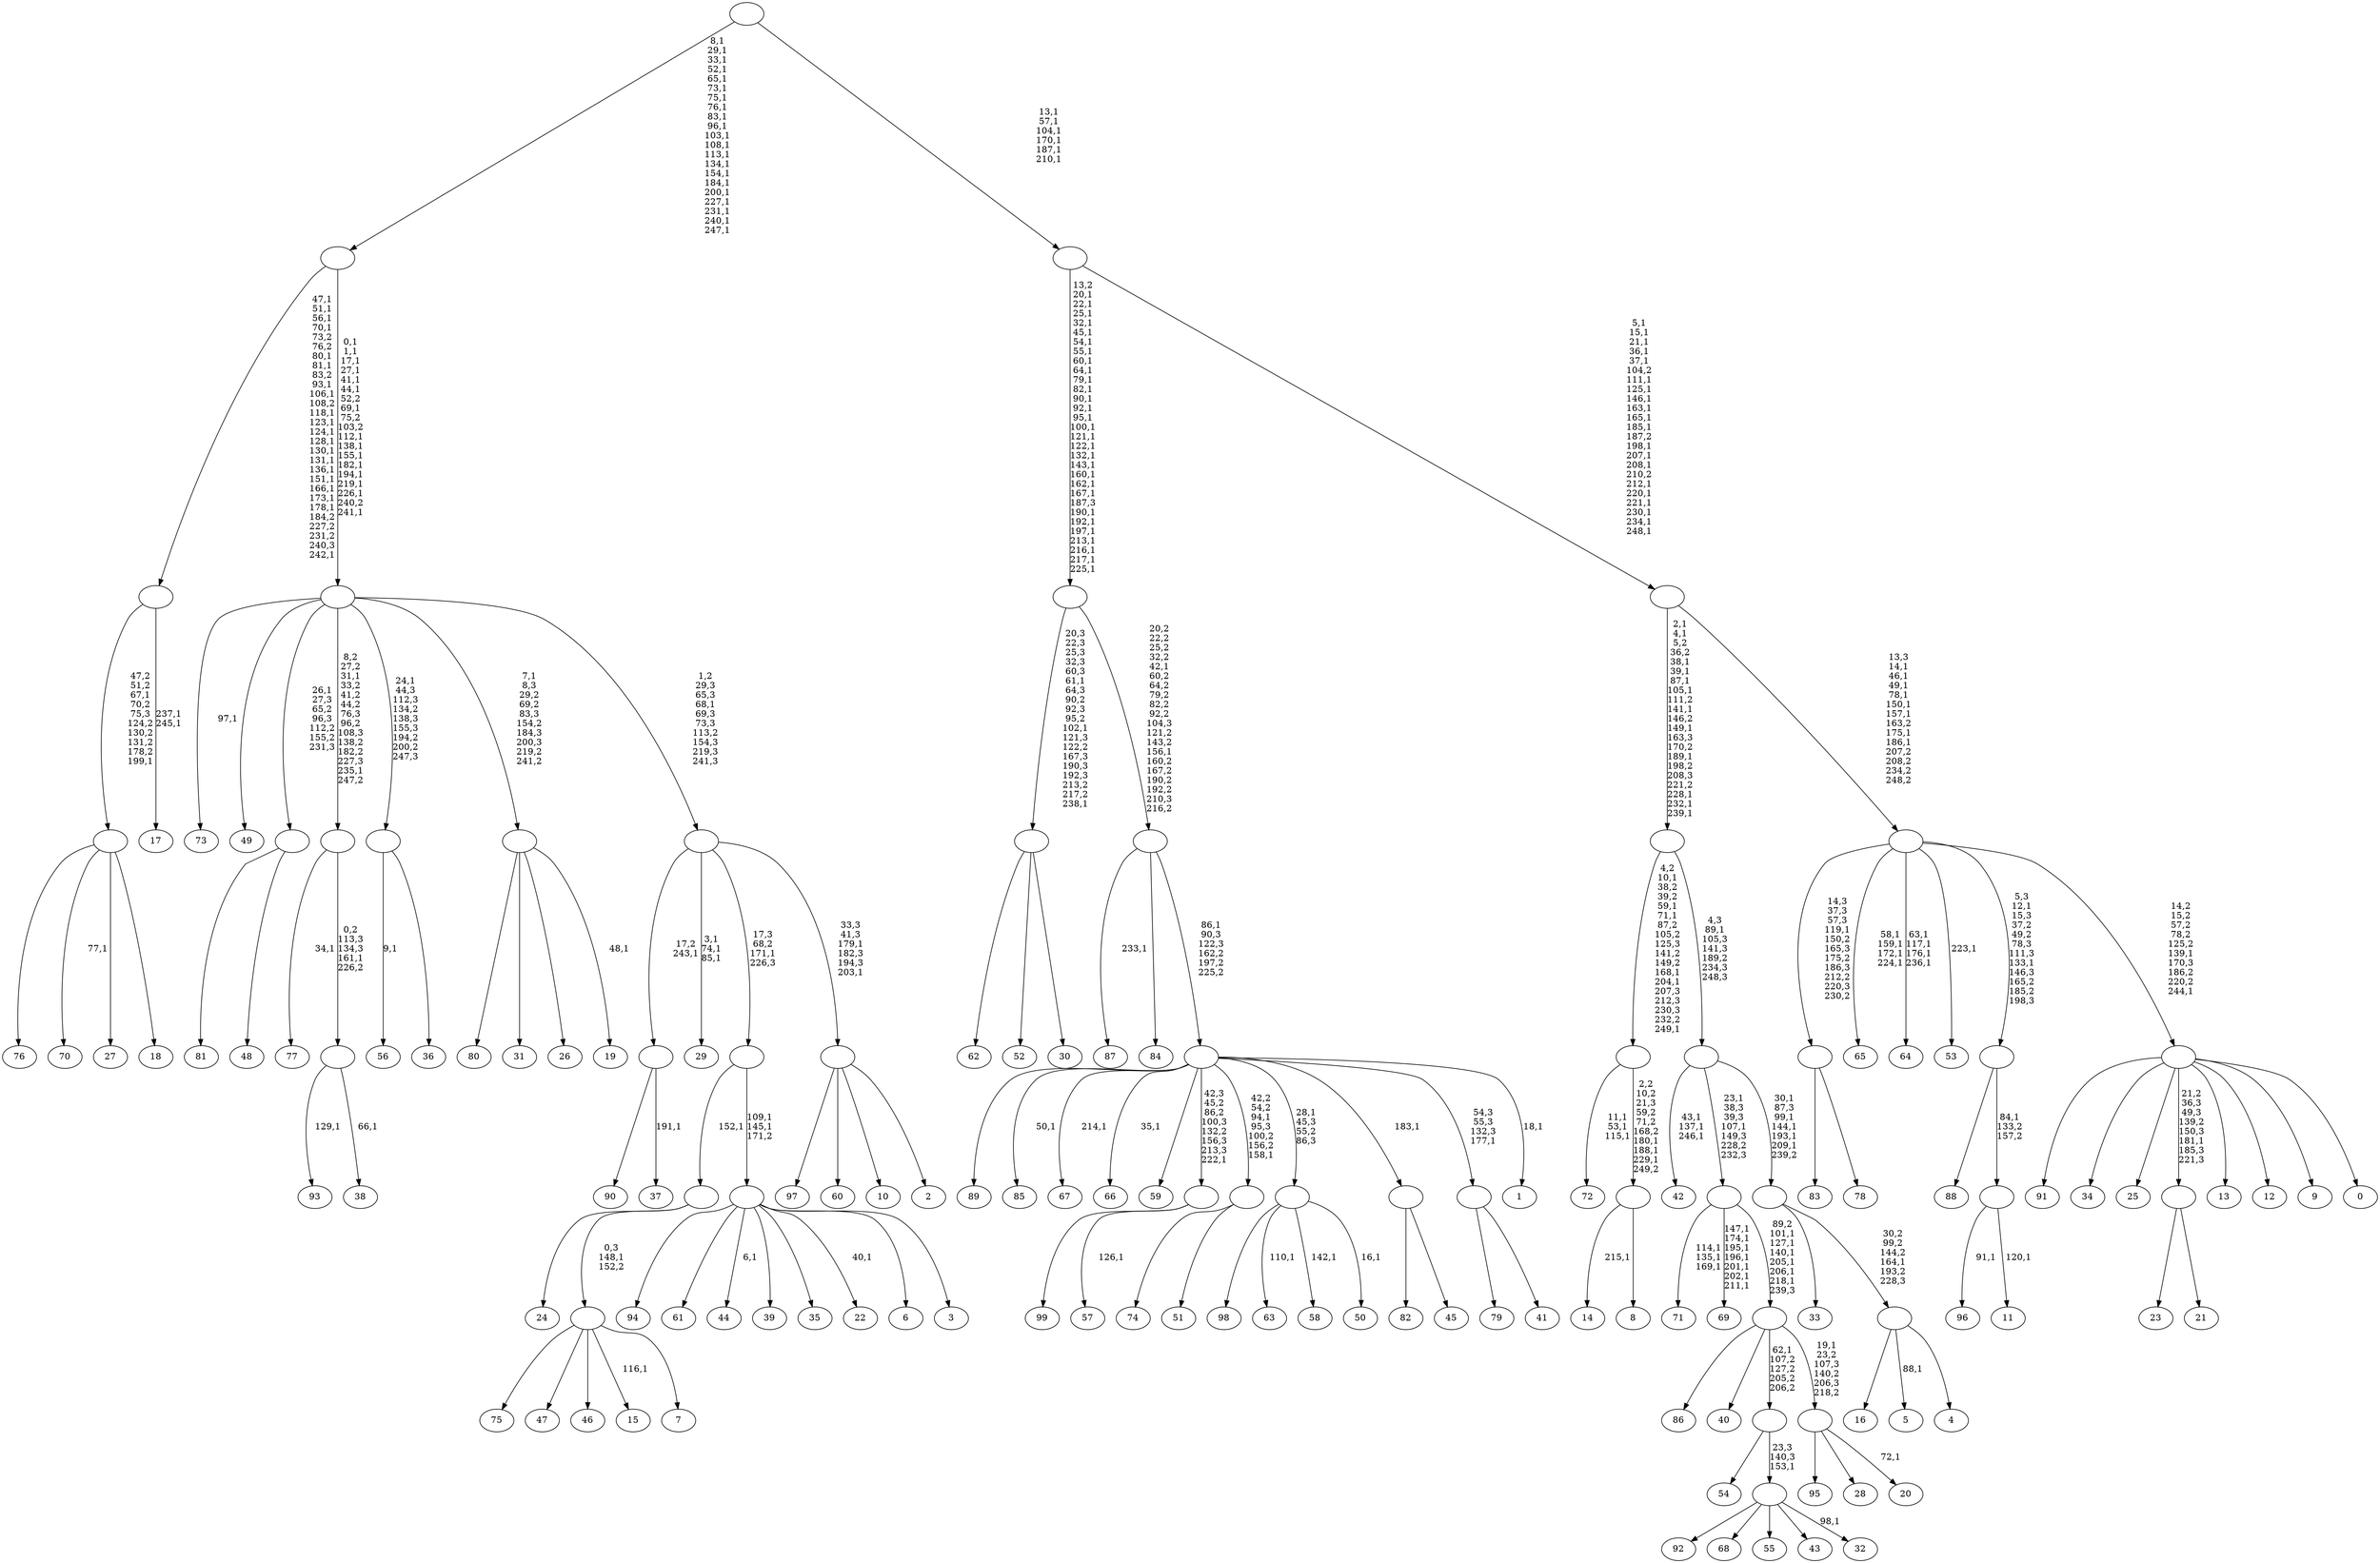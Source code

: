 digraph T {
	350 [label="99"]
	349 [label="98"]
	348 [label="97"]
	347 [label="96"]
	345 [label="95"]
	344 [label="94"]
	343 [label="93"]
	341 [label="92"]
	340 [label="91"]
	339 [label="90"]
	338 [label="89"]
	337 [label="88"]
	336 [label="87"]
	334 [label="86"]
	333 [label="85"]
	331 [label="84"]
	330 [label="83"]
	329 [label="82"]
	328 [label="81"]
	327 [label="80"]
	326 [label="79"]
	325 [label="78"]
	324 [label=""]
	323 [label="77"]
	321 [label="76"]
	320 [label="75"]
	319 [label="74"]
	318 [label="73"]
	316 [label="72"]
	312 [label="71"]
	308 [label="70"]
	306 [label="69"]
	298 [label="68"]
	297 [label="67"]
	295 [label="66"]
	293 [label="65"]
	288 [label="64"]
	283 [label="63"]
	281 [label="62"]
	280 [label="61"]
	279 [label="60"]
	278 [label="59"]
	277 [label="58"]
	275 [label="57"]
	273 [label=""]
	272 [label="56"]
	270 [label="55"]
	269 [label="54"]
	268 [label="53"]
	266 [label="52"]
	265 [label="51"]
	264 [label=""]
	262 [label="50"]
	260 [label=""]
	259 [label="49"]
	258 [label="48"]
	257 [label=""]
	256 [label="47"]
	255 [label="46"]
	254 [label="45"]
	253 [label=""]
	252 [label="44"]
	250 [label="43"]
	249 [label="42"]
	245 [label="41"]
	244 [label=""]
	243 [label="40"]
	242 [label="39"]
	241 [label="38"]
	239 [label=""]
	238 [label=""]
	236 [label="37"]
	234 [label=""]
	233 [label="36"]
	232 [label=""]
	231 [label="35"]
	230 [label="34"]
	229 [label="33"]
	228 [label="32"]
	226 [label=""]
	225 [label=""]
	224 [label="31"]
	223 [label="30"]
	222 [label=""]
	219 [label="29"]
	215 [label="28"]
	214 [label="27"]
	213 [label="26"]
	212 [label="25"]
	211 [label="24"]
	210 [label="23"]
	209 [label="22"]
	207 [label="21"]
	206 [label=""]
	205 [label="20"]
	203 [label=""]
	202 [label=""]
	196 [label=""]
	194 [label="19"]
	192 [label=""]
	191 [label="18"]
	190 [label=""]
	188 [label="17"]
	185 [label=""]
	165 [label="16"]
	164 [label="15"]
	162 [label="14"]
	160 [label="13"]
	159 [label="12"]
	158 [label="11"]
	156 [label=""]
	155 [label=""]
	153 [label="10"]
	152 [label="9"]
	151 [label="8"]
	150 [label=""]
	147 [label=""]
	141 [label="7"]
	140 [label=""]
	139 [label=""]
	138 [label="6"]
	137 [label="5"]
	135 [label="4"]
	134 [label=""]
	133 [label=""]
	128 [label=""]
	127 [label=""]
	115 [label="3"]
	114 [label=""]
	112 [label=""]
	111 [label="2"]
	110 [label=""]
	108 [label=""]
	107 [label=""]
	92 [label=""]
	71 [label="1"]
	69 [label=""]
	68 [label=""]
	66 [label=""]
	37 [label="0"]
	36 [label=""]
	34 [label=""]
	26 [label=""]
	6 [label=""]
	0 [label=""]
	324 -> 330 [label=""]
	324 -> 325 [label=""]
	273 -> 275 [label="126,1"]
	273 -> 350 [label=""]
	264 -> 319 [label=""]
	264 -> 265 [label=""]
	260 -> 262 [label="16,1"]
	260 -> 277 [label="142,1"]
	260 -> 283 [label="110,1"]
	260 -> 349 [label=""]
	257 -> 328 [label=""]
	257 -> 258 [label=""]
	253 -> 329 [label=""]
	253 -> 254 [label=""]
	244 -> 326 [label=""]
	244 -> 245 [label=""]
	239 -> 241 [label="66,1"]
	239 -> 343 [label="129,1"]
	238 -> 323 [label="34,1"]
	238 -> 239 [label="0,2\n113,3\n134,3\n161,1\n226,2"]
	234 -> 236 [label="191,1"]
	234 -> 339 [label=""]
	232 -> 272 [label="9,1"]
	232 -> 233 [label=""]
	226 -> 228 [label="98,1"]
	226 -> 341 [label=""]
	226 -> 298 [label=""]
	226 -> 270 [label=""]
	226 -> 250 [label=""]
	225 -> 269 [label=""]
	225 -> 226 [label="23,3\n140,3\n153,1"]
	222 -> 281 [label=""]
	222 -> 266 [label=""]
	222 -> 223 [label=""]
	206 -> 210 [label=""]
	206 -> 207 [label=""]
	203 -> 205 [label="72,1"]
	203 -> 345 [label=""]
	203 -> 215 [label=""]
	202 -> 334 [label=""]
	202 -> 243 [label=""]
	202 -> 225 [label="62,1\n107,2\n127,2\n205,2\n206,2"]
	202 -> 203 [label="19,1\n23,2\n107,3\n140,2\n206,3\n218,2"]
	196 -> 202 [label="89,2\n101,1\n127,1\n140,1\n205,1\n206,1\n218,1\n239,3"]
	196 -> 306 [label="147,1\n174,1\n195,1\n196,1\n201,1\n202,1\n211,1"]
	196 -> 312 [label="114,1\n135,1\n169,1"]
	192 -> 194 [label="48,1"]
	192 -> 327 [label=""]
	192 -> 224 [label=""]
	192 -> 213 [label=""]
	190 -> 308 [label="77,1"]
	190 -> 321 [label=""]
	190 -> 214 [label=""]
	190 -> 191 [label=""]
	185 -> 188 [label="237,1\n245,1"]
	185 -> 190 [label="47,2\n51,2\n67,1\n70,2\n75,3\n124,2\n130,2\n131,2\n178,2\n199,1"]
	156 -> 158 [label="120,1"]
	156 -> 347 [label="91,1"]
	155 -> 337 [label=""]
	155 -> 156 [label="84,1\n133,2\n157,2"]
	150 -> 162 [label="215,1"]
	150 -> 151 [label=""]
	147 -> 150 [label="2,2\n10,2\n21,3\n59,2\n71,2\n168,2\n180,1\n188,1\n229,1\n249,2"]
	147 -> 316 [label="11,1\n53,1\n115,1"]
	140 -> 164 [label="116,1"]
	140 -> 320 [label=""]
	140 -> 256 [label=""]
	140 -> 255 [label=""]
	140 -> 141 [label=""]
	139 -> 211 [label=""]
	139 -> 140 [label="0,3\n148,1\n152,2"]
	134 -> 137 [label="88,1"]
	134 -> 165 [label=""]
	134 -> 135 [label=""]
	133 -> 229 [label=""]
	133 -> 134 [label="30,2\n99,2\n144,2\n164,1\n193,2\n228,3"]
	128 -> 133 [label="30,1\n87,3\n99,1\n144,1\n193,1\n209,1\n239,2"]
	128 -> 196 [label="23,1\n38,3\n39,3\n107,1\n149,3\n228,2\n232,3"]
	128 -> 249 [label="43,1\n137,1\n246,1"]
	127 -> 147 [label="4,2\n10,1\n38,2\n39,2\n59,1\n71,1\n87,2\n105,2\n125,3\n141,2\n149,2\n168,1\n204,1\n207,3\n212,3\n230,3\n232,2\n249,1"]
	127 -> 128 [label="4,3\n89,1\n105,3\n141,3\n189,2\n234,3\n248,3"]
	114 -> 209 [label="40,1"]
	114 -> 252 [label="6,1"]
	114 -> 344 [label=""]
	114 -> 280 [label=""]
	114 -> 242 [label=""]
	114 -> 231 [label=""]
	114 -> 138 [label=""]
	114 -> 115 [label=""]
	112 -> 114 [label="109,1\n145,1\n171,2"]
	112 -> 139 [label="152,1"]
	110 -> 348 [label=""]
	110 -> 279 [label=""]
	110 -> 153 [label=""]
	110 -> 111 [label=""]
	108 -> 110 [label="33,3\n41,3\n179,1\n182,3\n194,3\n203,1"]
	108 -> 219 [label="3,1\n74,1\n85,1"]
	108 -> 234 [label="17,2\n243,1"]
	108 -> 112 [label="17,3\n68,2\n171,1\n226,3"]
	107 -> 238 [label="8,2\n27,2\n31,1\n33,2\n41,2\n44,2\n76,3\n96,2\n108,3\n138,2\n182,2\n227,3\n235,1\n247,2"]
	107 -> 318 [label="97,1"]
	107 -> 259 [label=""]
	107 -> 257 [label="26,1\n27,3\n65,2\n96,3\n112,2\n155,2\n231,3"]
	107 -> 232 [label="24,1\n44,3\n112,3\n134,2\n138,3\n155,3\n194,2\n200,2\n247,3"]
	107 -> 192 [label="7,1\n8,3\n29,2\n69,2\n83,3\n154,2\n184,3\n200,3\n219,2\n241,2"]
	107 -> 108 [label="1,2\n29,3\n65,3\n68,1\n69,3\n73,3\n113,2\n154,3\n219,3\n241,3"]
	92 -> 107 [label="0,1\n1,1\n17,1\n27,1\n41,1\n44,1\n52,2\n69,1\n75,2\n103,2\n112,1\n138,1\n155,1\n182,1\n194,1\n219,1\n226,1\n240,2\n241,1"]
	92 -> 185 [label="47,1\n51,1\n56,1\n70,1\n73,2\n76,2\n80,1\n81,1\n83,2\n93,1\n106,1\n108,2\n118,1\n123,1\n124,1\n128,1\n130,1\n131,1\n136,1\n151,1\n166,1\n173,1\n178,1\n184,2\n227,2\n231,2\n240,3\n242,1"]
	69 -> 71 [label="18,1"]
	69 -> 264 [label="42,2\n54,2\n94,1\n95,3\n100,2\n156,2\n158,1"]
	69 -> 295 [label="35,1"]
	69 -> 297 [label="214,1"]
	69 -> 333 [label="50,1"]
	69 -> 338 [label=""]
	69 -> 278 [label=""]
	69 -> 273 [label="42,3\n45,2\n86,2\n100,3\n132,2\n156,3\n213,3\n222,1"]
	69 -> 260 [label="28,1\n45,3\n55,2\n86,3"]
	69 -> 253 [label="183,1"]
	69 -> 244 [label="54,3\n55,3\n132,3\n177,1"]
	68 -> 336 [label="233,1"]
	68 -> 331 [label=""]
	68 -> 69 [label="86,1\n90,3\n122,3\n162,2\n197,2\n225,2"]
	66 -> 68 [label="20,2\n22,2\n25,2\n32,2\n42,1\n60,2\n64,2\n79,2\n82,2\n92,2\n104,3\n121,2\n143,2\n156,1\n160,2\n167,2\n190,2\n192,2\n210,3\n216,2"]
	66 -> 222 [label="20,3\n22,3\n25,3\n32,3\n60,3\n61,1\n64,3\n90,2\n92,3\n95,2\n102,1\n121,3\n122,2\n167,3\n190,3\n192,3\n213,2\n217,2\n238,1"]
	36 -> 340 [label=""]
	36 -> 230 [label=""]
	36 -> 212 [label=""]
	36 -> 206 [label="21,2\n36,3\n49,3\n139,2\n150,3\n181,1\n185,3\n221,3"]
	36 -> 160 [label=""]
	36 -> 159 [label=""]
	36 -> 152 [label=""]
	36 -> 37 [label=""]
	34 -> 36 [label="14,2\n15,2\n57,2\n78,2\n125,2\n139,1\n170,3\n186,2\n220,2\n244,1"]
	34 -> 155 [label="5,3\n12,1\n15,3\n37,2\n49,2\n78,3\n111,3\n133,1\n146,3\n165,2\n185,2\n198,3"]
	34 -> 268 [label="223,1"]
	34 -> 288 [label="63,1\n117,1\n176,1\n236,1"]
	34 -> 293 [label="58,1\n159,1\n172,1\n224,1"]
	34 -> 324 [label="14,3\n37,3\n57,3\n119,1\n150,2\n165,3\n175,2\n186,3\n212,2\n220,3\n230,2"]
	26 -> 34 [label="13,3\n14,1\n46,1\n49,1\n78,1\n150,1\n157,1\n163,2\n175,1\n186,1\n207,2\n208,2\n234,2\n248,2"]
	26 -> 127 [label="2,1\n4,1\n5,2\n36,2\n38,1\n39,1\n87,1\n105,1\n111,2\n141,1\n146,2\n149,1\n163,3\n170,2\n189,1\n198,2\n208,3\n221,2\n228,1\n232,1\n239,1"]
	6 -> 26 [label="5,1\n15,1\n21,1\n36,1\n37,1\n104,2\n111,1\n125,1\n146,1\n163,1\n165,1\n185,1\n187,2\n198,1\n207,1\n208,1\n210,2\n212,1\n220,1\n221,1\n230,1\n234,1\n248,1"]
	6 -> 66 [label="13,2\n20,1\n22,1\n25,1\n32,1\n45,1\n54,1\n55,1\n60,1\n64,1\n79,1\n82,1\n90,1\n92,1\n95,1\n100,1\n121,1\n122,1\n132,1\n143,1\n160,1\n162,1\n167,1\n187,3\n190,1\n192,1\n197,1\n213,1\n216,1\n217,1\n225,1"]
	0 -> 6 [label="13,1\n57,1\n104,1\n170,1\n187,1\n210,1"]
	0 -> 92 [label="8,1\n29,1\n33,1\n52,1\n65,1\n73,1\n75,1\n76,1\n83,1\n96,1\n103,1\n108,1\n113,1\n134,1\n154,1\n184,1\n200,1\n227,1\n231,1\n240,1\n247,1"]
}
